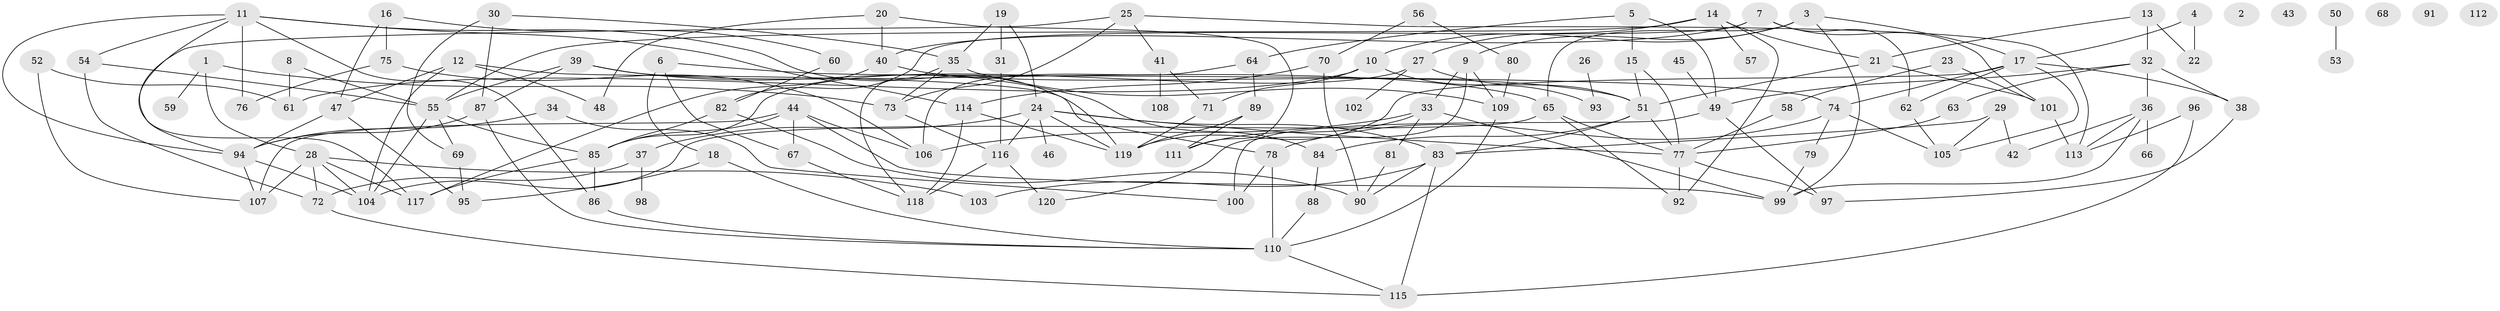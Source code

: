 // coarse degree distribution, {5: 0.12658227848101267, 4: 0.189873417721519, 6: 0.11392405063291139, 3: 0.22784810126582278, 2: 0.10126582278481013, 7: 0.06329113924050633, 1: 0.11392405063291139, 8: 0.0379746835443038, 10: 0.02531645569620253}
// Generated by graph-tools (version 1.1) at 2025/35/03/04/25 23:35:56]
// undirected, 120 vertices, 199 edges
graph export_dot {
  node [color=gray90,style=filled];
  1;
  2;
  3;
  4;
  5;
  6;
  7;
  8;
  9;
  10;
  11;
  12;
  13;
  14;
  15;
  16;
  17;
  18;
  19;
  20;
  21;
  22;
  23;
  24;
  25;
  26;
  27;
  28;
  29;
  30;
  31;
  32;
  33;
  34;
  35;
  36;
  37;
  38;
  39;
  40;
  41;
  42;
  43;
  44;
  45;
  46;
  47;
  48;
  49;
  50;
  51;
  52;
  53;
  54;
  55;
  56;
  57;
  58;
  59;
  60;
  61;
  62;
  63;
  64;
  65;
  66;
  67;
  68;
  69;
  70;
  71;
  72;
  73;
  74;
  75;
  76;
  77;
  78;
  79;
  80;
  81;
  82;
  83;
  84;
  85;
  86;
  87;
  88;
  89;
  90;
  91;
  92;
  93;
  94;
  95;
  96;
  97;
  98;
  99;
  100;
  101;
  102;
  103;
  104;
  105;
  106;
  107;
  108;
  109;
  110;
  111;
  112;
  113;
  114;
  115;
  116;
  117;
  118;
  119;
  120;
  1 -- 28;
  1 -- 59;
  1 -- 73;
  3 -- 9;
  3 -- 10;
  3 -- 17;
  3 -- 65;
  3 -- 99;
  4 -- 17;
  4 -- 22;
  5 -- 15;
  5 -- 49;
  5 -- 64;
  6 -- 18;
  6 -- 67;
  6 -- 74;
  7 -- 40;
  7 -- 62;
  7 -- 82;
  7 -- 101;
  8 -- 55;
  8 -- 61;
  9 -- 33;
  9 -- 109;
  9 -- 120;
  10 -- 61;
  10 -- 71;
  10 -- 93;
  11 -- 54;
  11 -- 76;
  11 -- 86;
  11 -- 94;
  11 -- 114;
  11 -- 117;
  11 -- 119;
  12 -- 47;
  12 -- 48;
  12 -- 78;
  12 -- 104;
  13 -- 21;
  13 -- 22;
  13 -- 32;
  14 -- 21;
  14 -- 27;
  14 -- 55;
  14 -- 57;
  14 -- 92;
  15 -- 51;
  15 -- 77;
  16 -- 47;
  16 -- 60;
  16 -- 75;
  17 -- 38;
  17 -- 62;
  17 -- 74;
  17 -- 105;
  17 -- 119;
  18 -- 95;
  18 -- 110;
  19 -- 24;
  19 -- 31;
  19 -- 35;
  20 -- 40;
  20 -- 48;
  20 -- 111;
  21 -- 51;
  21 -- 101;
  23 -- 58;
  23 -- 101;
  24 -- 37;
  24 -- 46;
  24 -- 77;
  24 -- 83;
  24 -- 116;
  24 -- 119;
  25 -- 41;
  25 -- 73;
  25 -- 94;
  25 -- 113;
  26 -- 93;
  27 -- 51;
  27 -- 85;
  27 -- 102;
  28 -- 72;
  28 -- 103;
  28 -- 104;
  28 -- 107;
  28 -- 117;
  29 -- 42;
  29 -- 83;
  29 -- 105;
  30 -- 35;
  30 -- 69;
  30 -- 87;
  31 -- 116;
  32 -- 36;
  32 -- 38;
  32 -- 49;
  32 -- 63;
  33 -- 81;
  33 -- 99;
  33 -- 106;
  33 -- 111;
  34 -- 94;
  34 -- 100;
  35 -- 73;
  35 -- 109;
  35 -- 118;
  36 -- 42;
  36 -- 66;
  36 -- 99;
  36 -- 113;
  37 -- 72;
  37 -- 98;
  38 -- 97;
  39 -- 55;
  39 -- 65;
  39 -- 84;
  39 -- 87;
  40 -- 51;
  40 -- 117;
  41 -- 71;
  41 -- 108;
  44 -- 67;
  44 -- 85;
  44 -- 99;
  44 -- 106;
  44 -- 107;
  45 -- 49;
  47 -- 94;
  47 -- 95;
  49 -- 97;
  49 -- 100;
  50 -- 53;
  51 -- 77;
  51 -- 83;
  51 -- 84;
  52 -- 61;
  52 -- 107;
  54 -- 55;
  54 -- 72;
  55 -- 69;
  55 -- 85;
  55 -- 104;
  56 -- 70;
  56 -- 80;
  58 -- 77;
  60 -- 82;
  62 -- 105;
  63 -- 77;
  64 -- 89;
  64 -- 106;
  65 -- 77;
  65 -- 92;
  65 -- 104;
  67 -- 118;
  69 -- 95;
  70 -- 90;
  70 -- 114;
  71 -- 119;
  72 -- 115;
  73 -- 116;
  74 -- 78;
  74 -- 79;
  74 -- 105;
  75 -- 76;
  75 -- 106;
  77 -- 92;
  77 -- 97;
  78 -- 100;
  78 -- 110;
  79 -- 99;
  80 -- 109;
  81 -- 90;
  82 -- 85;
  82 -- 90;
  83 -- 90;
  83 -- 103;
  83 -- 115;
  84 -- 88;
  85 -- 86;
  85 -- 117;
  86 -- 110;
  87 -- 94;
  87 -- 110;
  88 -- 110;
  89 -- 111;
  89 -- 119;
  94 -- 104;
  94 -- 107;
  96 -- 113;
  96 -- 115;
  101 -- 113;
  109 -- 110;
  110 -- 115;
  114 -- 118;
  114 -- 119;
  116 -- 118;
  116 -- 120;
}
